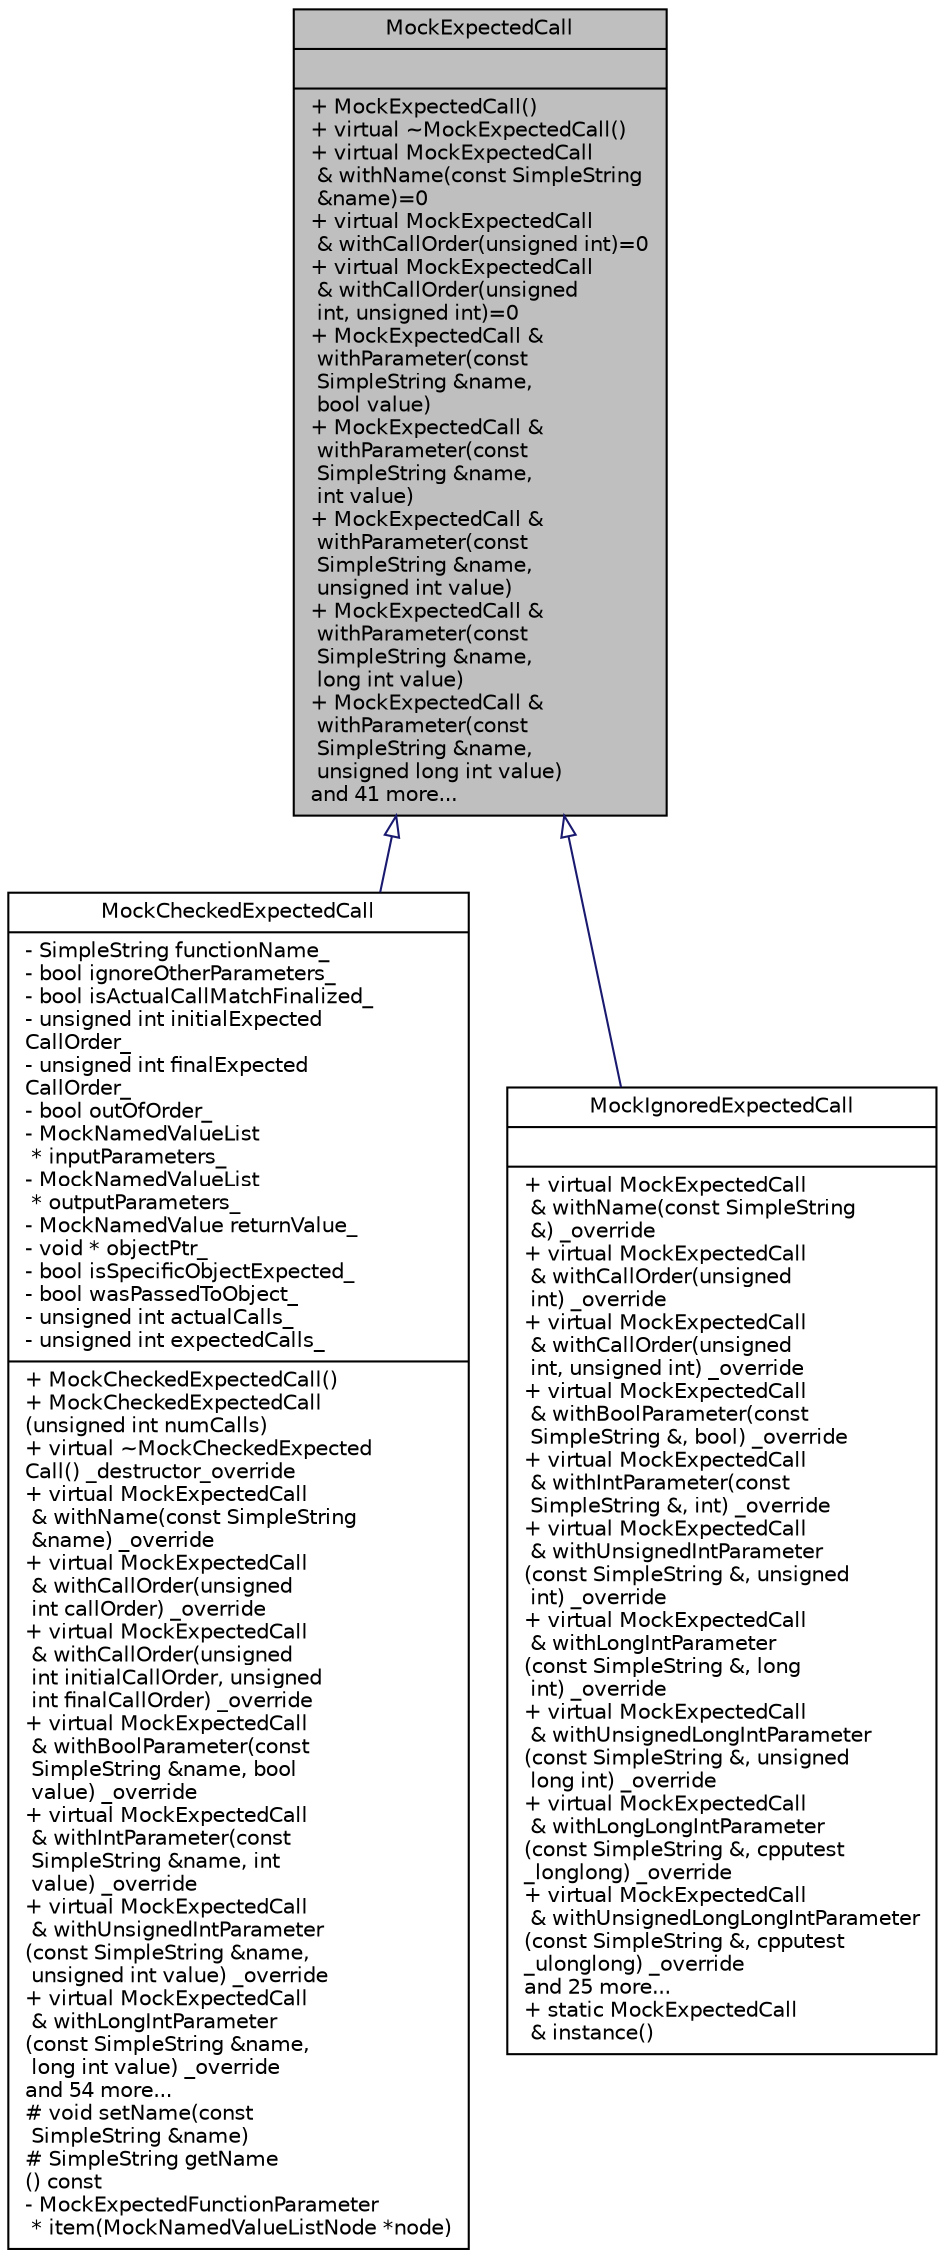 digraph "MockExpectedCall"
{
 // LATEX_PDF_SIZE
  edge [fontname="Helvetica",fontsize="10",labelfontname="Helvetica",labelfontsize="10"];
  node [fontname="Helvetica",fontsize="10",shape=record];
  Node1 [label="{MockExpectedCall\n||+  MockExpectedCall()\l+ virtual ~MockExpectedCall()\l+ virtual MockExpectedCall\l & withName(const SimpleString\l &name)=0\l+ virtual MockExpectedCall\l & withCallOrder(unsigned int)=0\l+ virtual MockExpectedCall\l & withCallOrder(unsigned\l int, unsigned int)=0\l+ MockExpectedCall &\l withParameter(const\l SimpleString &name,\l bool value)\l+ MockExpectedCall &\l withParameter(const\l SimpleString &name,\l int value)\l+ MockExpectedCall &\l withParameter(const\l SimpleString &name,\l unsigned int value)\l+ MockExpectedCall &\l withParameter(const\l SimpleString &name,\l long int value)\l+ MockExpectedCall &\l withParameter(const\l SimpleString &name,\l unsigned long int value)\land 41 more...\l}",height=0.2,width=0.4,color="black", fillcolor="grey75", style="filled", fontcolor="black",tooltip=" "];
  Node1 -> Node2 [dir="back",color="midnightblue",fontsize="10",style="solid",arrowtail="onormal",fontname="Helvetica"];
  Node2 [label="{MockCheckedExpectedCall\n|- SimpleString functionName_\l- bool ignoreOtherParameters_\l- bool isActualCallMatchFinalized_\l- unsigned int initialExpected\lCallOrder_\l- unsigned int finalExpected\lCallOrder_\l- bool outOfOrder_\l- MockNamedValueList\l * inputParameters_\l- MockNamedValueList\l * outputParameters_\l- MockNamedValue returnValue_\l- void * objectPtr_\l- bool isSpecificObjectExpected_\l- bool wasPassedToObject_\l- unsigned int actualCalls_\l- unsigned int expectedCalls_\l|+  MockCheckedExpectedCall()\l+  MockCheckedExpectedCall\l(unsigned int numCalls)\l+ virtual ~MockCheckedExpected\lCall() _destructor_override\l+ virtual MockExpectedCall\l & withName(const SimpleString\l &name) _override\l+ virtual MockExpectedCall\l & withCallOrder(unsigned\l int callOrder) _override\l+ virtual MockExpectedCall\l & withCallOrder(unsigned\l int initialCallOrder, unsigned\l int finalCallOrder) _override\l+ virtual MockExpectedCall\l & withBoolParameter(const\l SimpleString &name, bool\l value) _override\l+ virtual MockExpectedCall\l & withIntParameter(const\l SimpleString &name, int\l value) _override\l+ virtual MockExpectedCall\l & withUnsignedIntParameter\l(const SimpleString &name,\l unsigned int value) _override\l+ virtual MockExpectedCall\l & withLongIntParameter\l(const SimpleString &name,\l long int value) _override\land 54 more...\l# void setName(const\l SimpleString &name)\l# SimpleString getName\l() const\l- MockExpectedFunctionParameter\l * item(MockNamedValueListNode *node)\l}",height=0.2,width=0.4,color="black", fillcolor="white", style="filled",URL="$classMockCheckedExpectedCall.html",tooltip=" "];
  Node1 -> Node3 [dir="back",color="midnightblue",fontsize="10",style="solid",arrowtail="onormal",fontname="Helvetica"];
  Node3 [label="{MockIgnoredExpectedCall\n||+ virtual MockExpectedCall\l & withName(const SimpleString\l &) _override\l+ virtual MockExpectedCall\l & withCallOrder(unsigned\l int) _override\l+ virtual MockExpectedCall\l & withCallOrder(unsigned\l int, unsigned int) _override\l+ virtual MockExpectedCall\l & withBoolParameter(const\l SimpleString &, bool) _override\l+ virtual MockExpectedCall\l & withIntParameter(const\l SimpleString &, int) _override\l+ virtual MockExpectedCall\l & withUnsignedIntParameter\l(const SimpleString &, unsigned\l int) _override\l+ virtual MockExpectedCall\l & withLongIntParameter\l(const SimpleString &, long\l int) _override\l+ virtual MockExpectedCall\l & withUnsignedLongIntParameter\l(const SimpleString &, unsigned\l long int) _override\l+ virtual MockExpectedCall\l & withLongLongIntParameter\l(const SimpleString &, cpputest\l_longlong) _override\l+ virtual MockExpectedCall\l & withUnsignedLongLongIntParameter\l(const SimpleString &, cpputest\l_ulonglong) _override\land 25 more...\l+ static MockExpectedCall\l & instance()\l}",height=0.2,width=0.4,color="black", fillcolor="white", style="filled",URL="$classMockIgnoredExpectedCall.html",tooltip=" "];
}

